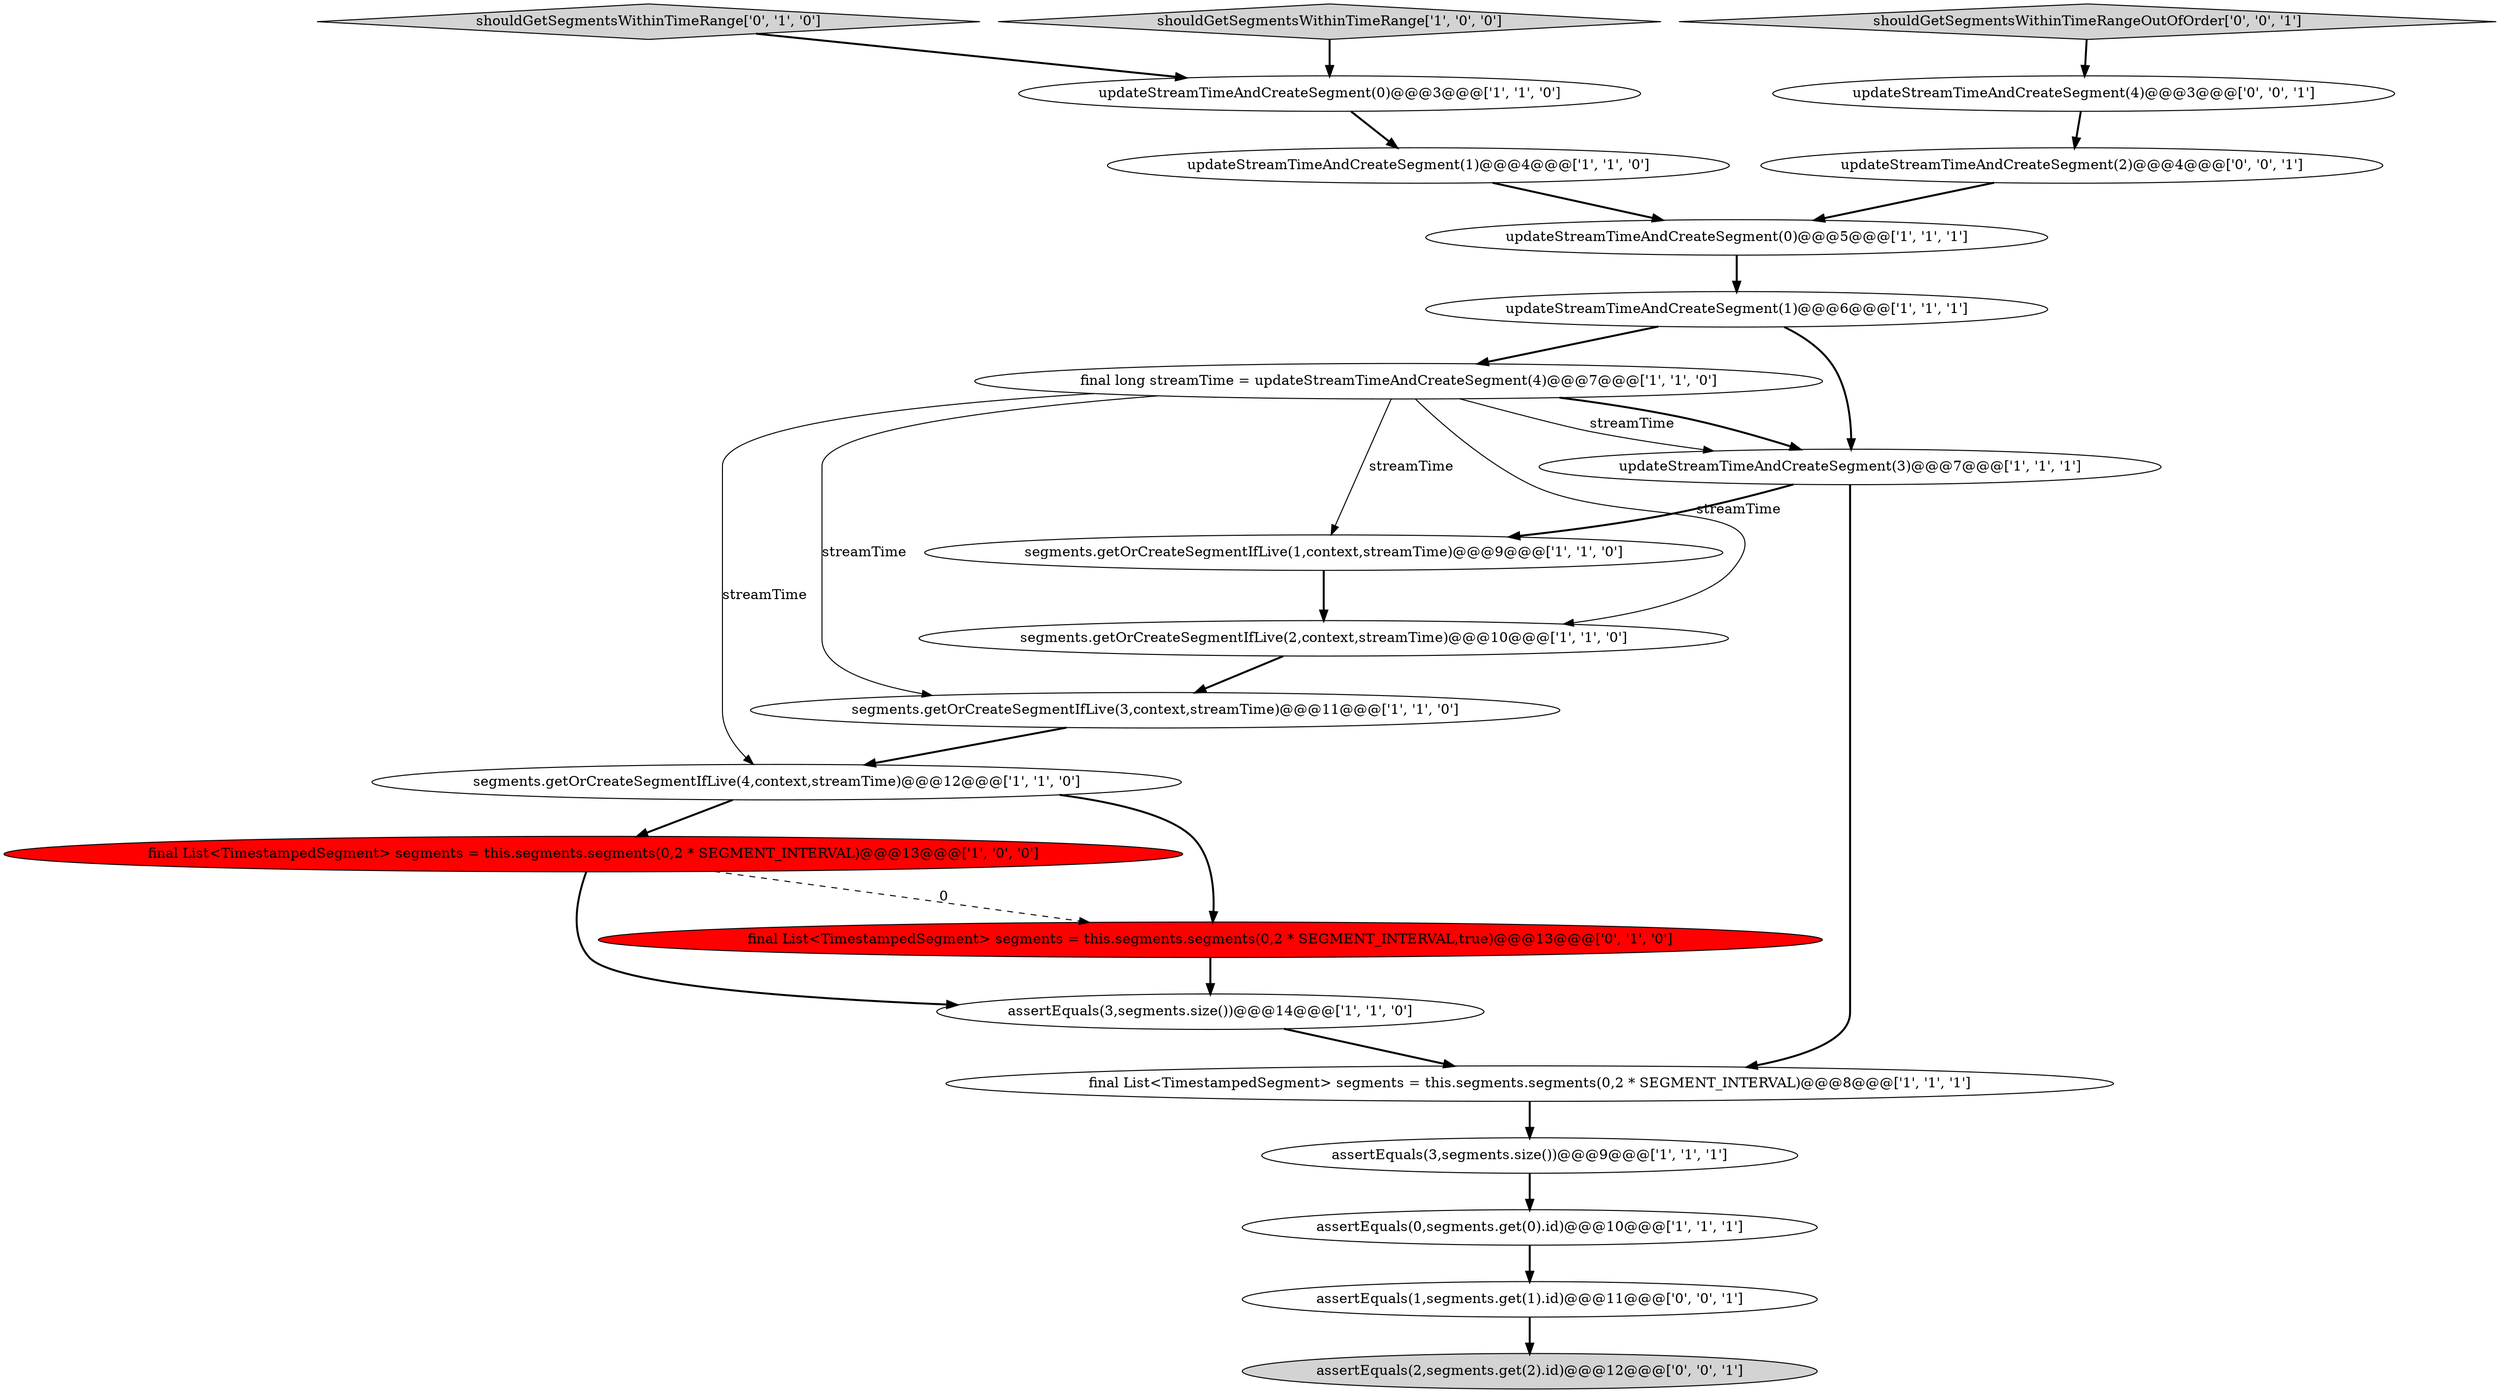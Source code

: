 digraph {
21 [style = filled, label = "assertEquals(1,segments.get(1).id)@@@11@@@['0', '0', '1']", fillcolor = white, shape = ellipse image = "AAA0AAABBB3BBB"];
2 [style = filled, label = "segments.getOrCreateSegmentIfLive(3,context,streamTime)@@@11@@@['1', '1', '0']", fillcolor = white, shape = ellipse image = "AAA0AAABBB1BBB"];
20 [style = filled, label = "updateStreamTimeAndCreateSegment(4)@@@3@@@['0', '0', '1']", fillcolor = white, shape = ellipse image = "AAA0AAABBB3BBB"];
11 [style = filled, label = "final List<TimestampedSegment> segments = this.segments.segments(0,2 * SEGMENT_INTERVAL)@@@13@@@['1', '0', '0']", fillcolor = red, shape = ellipse image = "AAA1AAABBB1BBB"];
4 [style = filled, label = "final long streamTime = updateStreamTimeAndCreateSegment(4)@@@7@@@['1', '1', '0']", fillcolor = white, shape = ellipse image = "AAA0AAABBB1BBB"];
1 [style = filled, label = "updateStreamTimeAndCreateSegment(0)@@@5@@@['1', '1', '1']", fillcolor = white, shape = ellipse image = "AAA0AAABBB1BBB"];
16 [style = filled, label = "final List<TimestampedSegment> segments = this.segments.segments(0,2 * SEGMENT_INTERVAL,true)@@@13@@@['0', '1', '0']", fillcolor = red, shape = ellipse image = "AAA1AAABBB2BBB"];
9 [style = filled, label = "shouldGetSegmentsWithinTimeRange['1', '0', '0']", fillcolor = lightgray, shape = diamond image = "AAA0AAABBB1BBB"];
8 [style = filled, label = "final List<TimestampedSegment> segments = this.segments.segments(0,2 * SEGMENT_INTERVAL)@@@8@@@['1', '1', '1']", fillcolor = white, shape = ellipse image = "AAA0AAABBB1BBB"];
12 [style = filled, label = "assertEquals(3,segments.size())@@@9@@@['1', '1', '1']", fillcolor = white, shape = ellipse image = "AAA0AAABBB1BBB"];
14 [style = filled, label = "updateStreamTimeAndCreateSegment(1)@@@4@@@['1', '1', '0']", fillcolor = white, shape = ellipse image = "AAA0AAABBB1BBB"];
15 [style = filled, label = "assertEquals(3,segments.size())@@@14@@@['1', '1', '0']", fillcolor = white, shape = ellipse image = "AAA0AAABBB1BBB"];
19 [style = filled, label = "updateStreamTimeAndCreateSegment(2)@@@4@@@['0', '0', '1']", fillcolor = white, shape = ellipse image = "AAA0AAABBB3BBB"];
3 [style = filled, label = "updateStreamTimeAndCreateSegment(0)@@@3@@@['1', '1', '0']", fillcolor = white, shape = ellipse image = "AAA0AAABBB1BBB"];
7 [style = filled, label = "segments.getOrCreateSegmentIfLive(4,context,streamTime)@@@12@@@['1', '1', '0']", fillcolor = white, shape = ellipse image = "AAA0AAABBB1BBB"];
0 [style = filled, label = "updateStreamTimeAndCreateSegment(3)@@@7@@@['1', '1', '1']", fillcolor = white, shape = ellipse image = "AAA0AAABBB1BBB"];
18 [style = filled, label = "assertEquals(2,segments.get(2).id)@@@12@@@['0', '0', '1']", fillcolor = lightgray, shape = ellipse image = "AAA0AAABBB3BBB"];
5 [style = filled, label = "segments.getOrCreateSegmentIfLive(1,context,streamTime)@@@9@@@['1', '1', '0']", fillcolor = white, shape = ellipse image = "AAA0AAABBB1BBB"];
10 [style = filled, label = "segments.getOrCreateSegmentIfLive(2,context,streamTime)@@@10@@@['1', '1', '0']", fillcolor = white, shape = ellipse image = "AAA0AAABBB1BBB"];
22 [style = filled, label = "shouldGetSegmentsWithinTimeRangeOutOfOrder['0', '0', '1']", fillcolor = lightgray, shape = diamond image = "AAA0AAABBB3BBB"];
17 [style = filled, label = "shouldGetSegmentsWithinTimeRange['0', '1', '0']", fillcolor = lightgray, shape = diamond image = "AAA0AAABBB2BBB"];
6 [style = filled, label = "updateStreamTimeAndCreateSegment(1)@@@6@@@['1', '1', '1']", fillcolor = white, shape = ellipse image = "AAA0AAABBB1BBB"];
13 [style = filled, label = "assertEquals(0,segments.get(0).id)@@@10@@@['1', '1', '1']", fillcolor = white, shape = ellipse image = "AAA0AAABBB1BBB"];
5->10 [style = bold, label=""];
16->15 [style = bold, label=""];
7->11 [style = bold, label=""];
11->16 [style = dashed, label="0"];
3->14 [style = bold, label=""];
4->10 [style = solid, label="streamTime"];
4->2 [style = solid, label="streamTime"];
6->0 [style = bold, label=""];
4->5 [style = solid, label="streamTime"];
21->18 [style = bold, label=""];
11->15 [style = bold, label=""];
14->1 [style = bold, label=""];
4->0 [style = bold, label=""];
12->13 [style = bold, label=""];
6->4 [style = bold, label=""];
19->1 [style = bold, label=""];
1->6 [style = bold, label=""];
4->7 [style = solid, label="streamTime"];
22->20 [style = bold, label=""];
7->16 [style = bold, label=""];
0->8 [style = bold, label=""];
17->3 [style = bold, label=""];
9->3 [style = bold, label=""];
10->2 [style = bold, label=""];
4->0 [style = solid, label="streamTime"];
2->7 [style = bold, label=""];
20->19 [style = bold, label=""];
13->21 [style = bold, label=""];
15->8 [style = bold, label=""];
8->12 [style = bold, label=""];
0->5 [style = bold, label=""];
}
